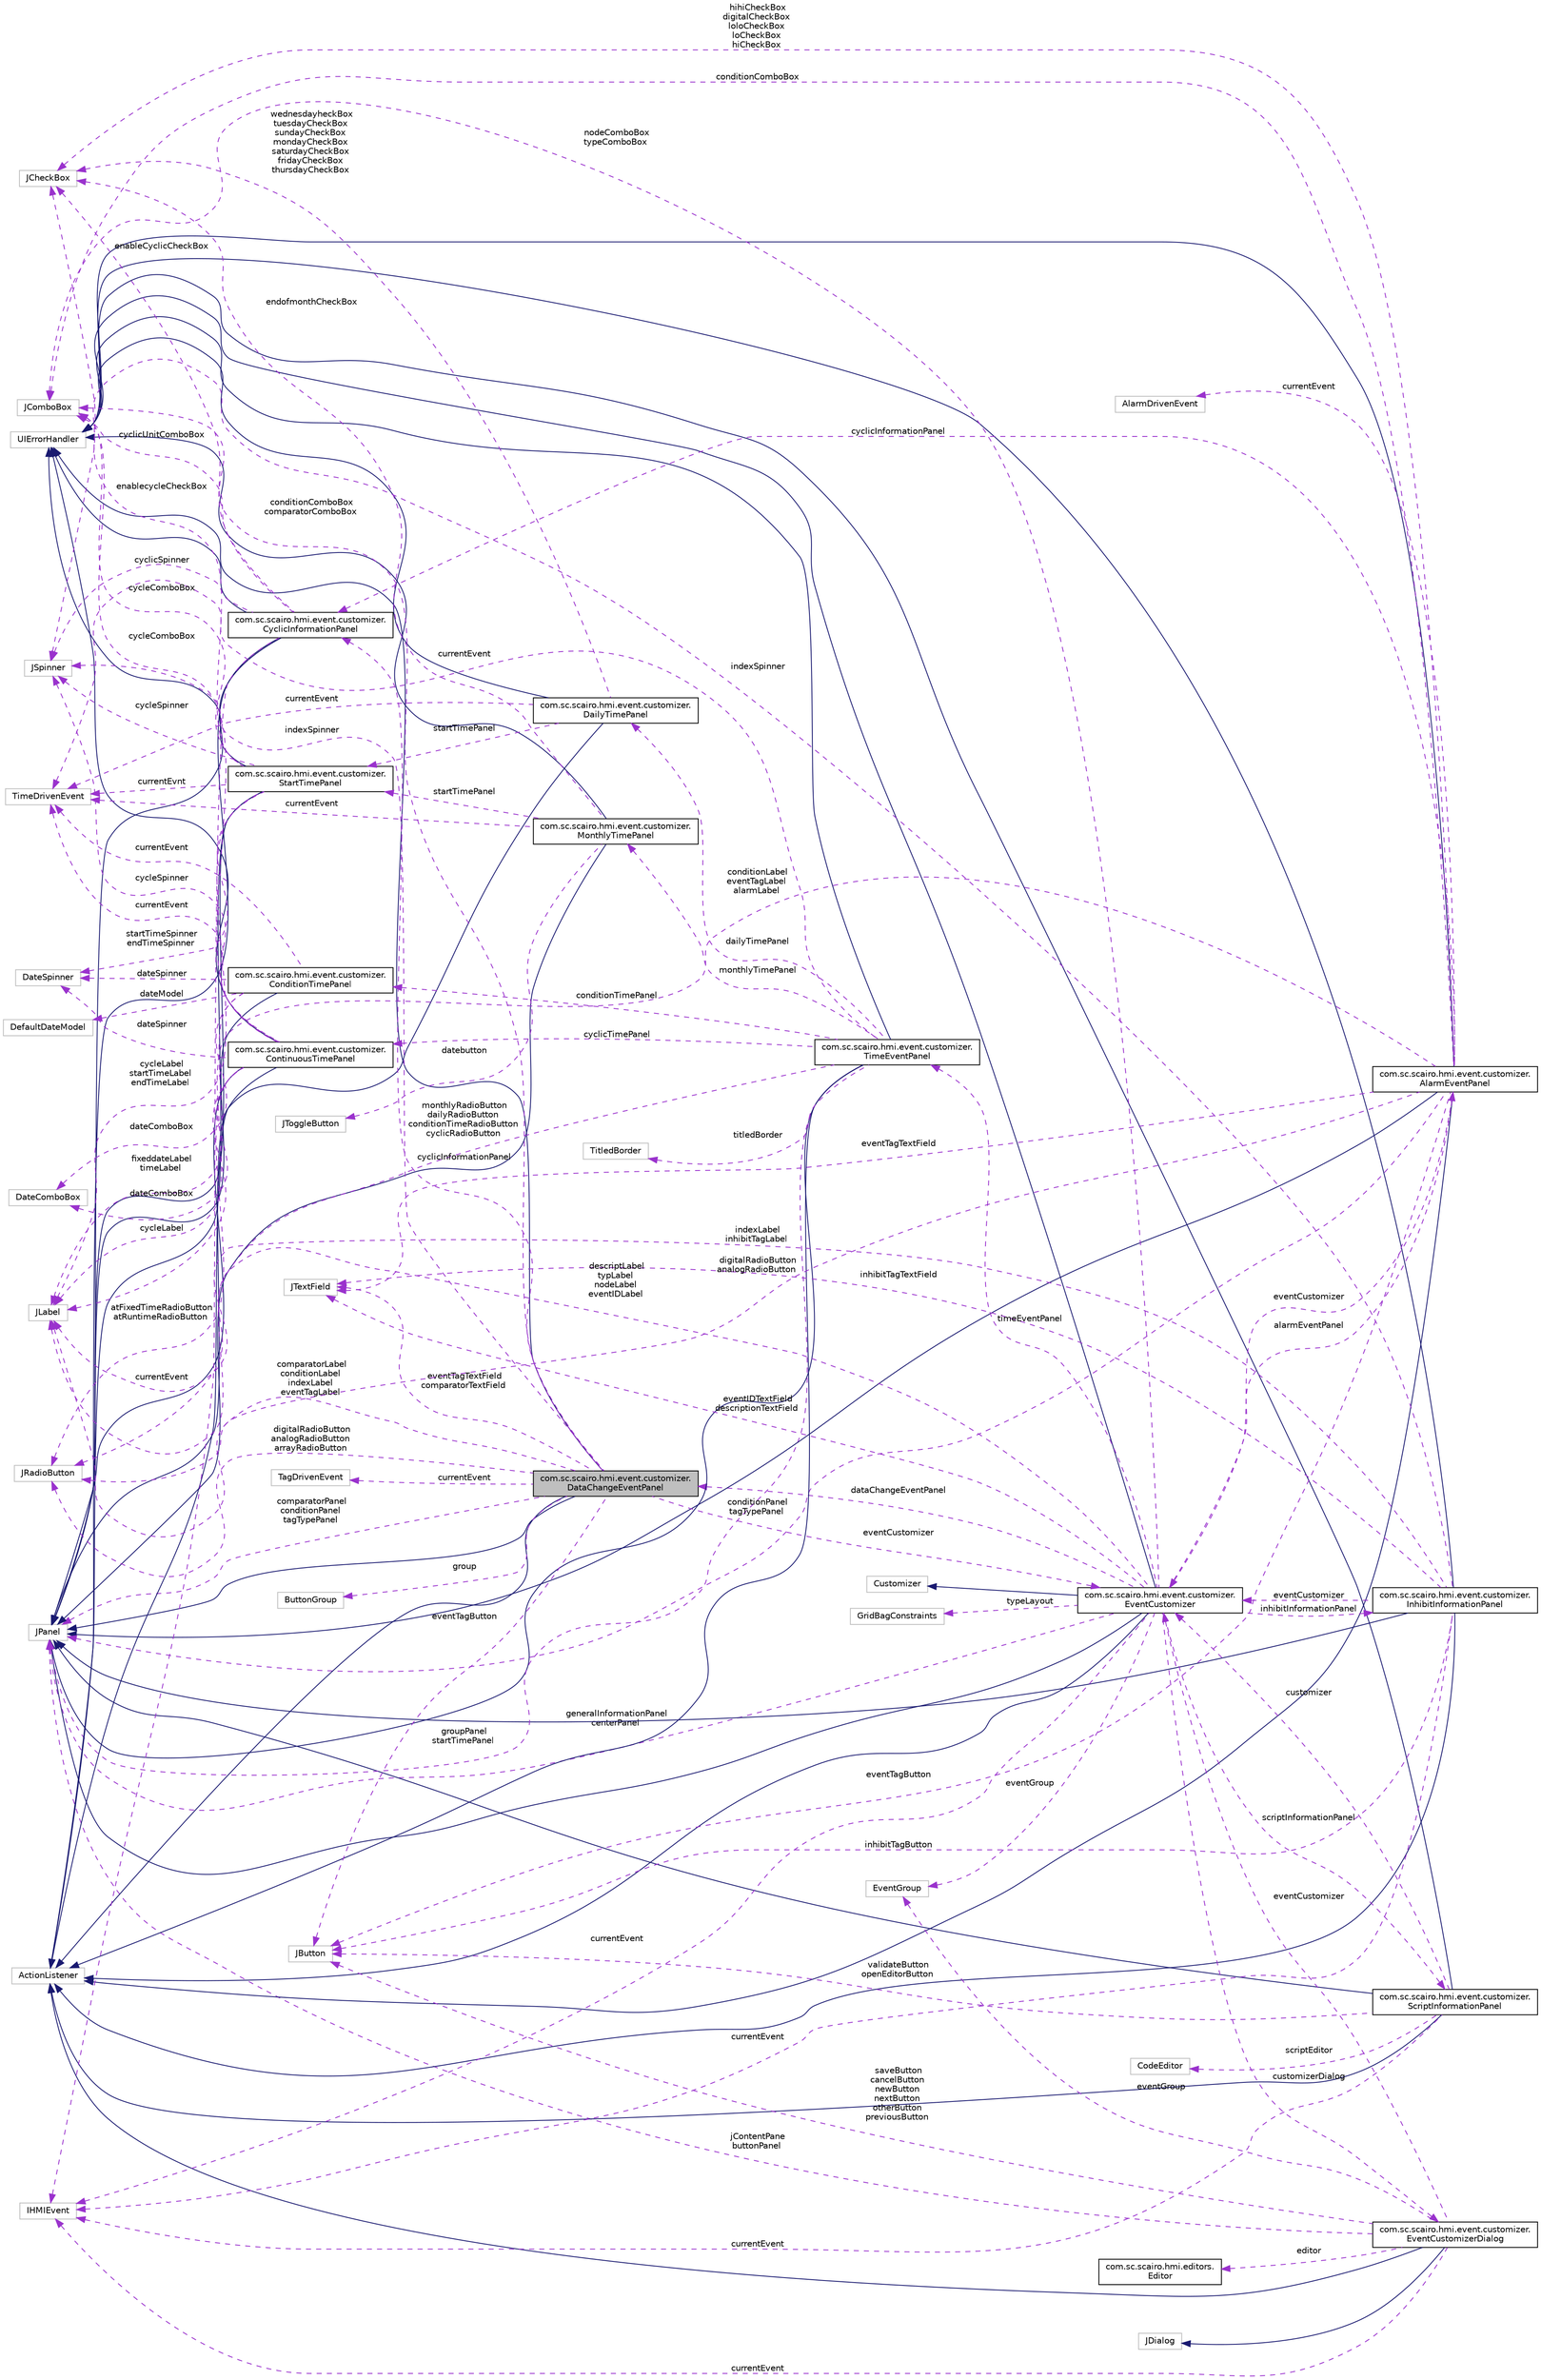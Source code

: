 digraph "com.sc.scairo.hmi.event.customizer.DataChangeEventPanel"
{
 // LATEX_PDF_SIZE
  edge [fontname="Helvetica",fontsize="10",labelfontname="Helvetica",labelfontsize="10"];
  node [fontname="Helvetica",fontsize="10",shape=record];
  rankdir="LR";
  Node1 [label="com.sc.scairo.hmi.event.customizer.\lDataChangeEventPanel",height=0.2,width=0.4,color="black", fillcolor="grey75", style="filled", fontcolor="black",tooltip=" "];
  Node2 -> Node1 [dir="back",color="midnightblue",fontsize="10",style="solid",fontname="Helvetica"];
  Node2 [label="JPanel",height=0.2,width=0.4,color="grey75", fillcolor="white", style="filled",tooltip=" "];
  Node3 -> Node1 [dir="back",color="midnightblue",fontsize="10",style="solid",fontname="Helvetica"];
  Node3 [label="ActionListener",height=0.2,width=0.4,color="grey75", fillcolor="white", style="filled",tooltip=" "];
  Node4 -> Node1 [dir="back",color="midnightblue",fontsize="10",style="solid",fontname="Helvetica"];
  Node4 [label="UIErrorHandler",height=0.2,width=0.4,color="grey75", fillcolor="white", style="filled",tooltip=" "];
  Node5 -> Node1 [dir="back",color="darkorchid3",fontsize="10",style="dashed",label=" eventTagButton" ,fontname="Helvetica"];
  Node5 [label="JButton",height=0.2,width=0.4,color="grey75", fillcolor="white", style="filled",tooltip=" "];
  Node6 -> Node1 [dir="back",color="darkorchid3",fontsize="10",style="dashed",label=" eventTagTextField\ncomparatorTextField" ,fontname="Helvetica"];
  Node6 [label="JTextField",height=0.2,width=0.4,color="grey75", fillcolor="white", style="filled",tooltip=" "];
  Node7 -> Node1 [dir="back",color="darkorchid3",fontsize="10",style="dashed",label=" indexSpinner" ,fontname="Helvetica"];
  Node7 [label="JSpinner",height=0.2,width=0.4,color="grey75", fillcolor="white", style="filled",tooltip=" "];
  Node8 -> Node1 [dir="back",color="darkorchid3",fontsize="10",style="dashed",label=" group" ,fontname="Helvetica"];
  Node8 [label="ButtonGroup",height=0.2,width=0.4,color="grey75", fillcolor="white", style="filled",tooltip=" "];
  Node9 -> Node1 [dir="back",color="darkorchid3",fontsize="10",style="dashed",label=" eventCustomizer" ,fontname="Helvetica"];
  Node9 [label="com.sc.scairo.hmi.event.customizer.\lEventCustomizer",height=0.2,width=0.4,color="black", fillcolor="white", style="filled",URL="$classcom_1_1sc_1_1scairo_1_1hmi_1_1event_1_1customizer_1_1_event_customizer.html",tooltip=" "];
  Node2 -> Node9 [dir="back",color="midnightblue",fontsize="10",style="solid",fontname="Helvetica"];
  Node3 -> Node9 [dir="back",color="midnightblue",fontsize="10",style="solid",fontname="Helvetica"];
  Node10 -> Node9 [dir="back",color="midnightblue",fontsize="10",style="solid",fontname="Helvetica"];
  Node10 [label="Customizer",height=0.2,width=0.4,color="grey75", fillcolor="white", style="filled",tooltip=" "];
  Node4 -> Node9 [dir="back",color="midnightblue",fontsize="10",style="solid",fontname="Helvetica"];
  Node11 -> Node9 [dir="back",color="darkorchid3",fontsize="10",style="dashed",label=" scriptInformationPanel" ,fontname="Helvetica"];
  Node11 [label="com.sc.scairo.hmi.event.customizer.\lScriptInformationPanel",height=0.2,width=0.4,color="black", fillcolor="white", style="filled",URL="$classcom_1_1sc_1_1scairo_1_1hmi_1_1event_1_1customizer_1_1_script_information_panel.html",tooltip=" "];
  Node2 -> Node11 [dir="back",color="midnightblue",fontsize="10",style="solid",fontname="Helvetica"];
  Node3 -> Node11 [dir="back",color="midnightblue",fontsize="10",style="solid",fontname="Helvetica"];
  Node4 -> Node11 [dir="back",color="midnightblue",fontsize="10",style="solid",fontname="Helvetica"];
  Node5 -> Node11 [dir="back",color="darkorchid3",fontsize="10",style="dashed",label=" validateButton\nopenEditorButton" ,fontname="Helvetica"];
  Node12 -> Node11 [dir="back",color="darkorchid3",fontsize="10",style="dashed",label=" currentEvent" ,fontname="Helvetica"];
  Node12 [label="IHMIEvent",height=0.2,width=0.4,color="grey75", fillcolor="white", style="filled",tooltip=" "];
  Node13 -> Node11 [dir="back",color="darkorchid3",fontsize="10",style="dashed",label=" scriptEditor" ,fontname="Helvetica"];
  Node13 [label="CodeEditor",height=0.2,width=0.4,color="grey75", fillcolor="white", style="filled",tooltip=" "];
  Node9 -> Node11 [dir="back",color="darkorchid3",fontsize="10",style="dashed",label=" customizer" ,fontname="Helvetica"];
  Node14 -> Node9 [dir="back",color="darkorchid3",fontsize="10",style="dashed",label=" inhibitInformationPanel" ,fontname="Helvetica"];
  Node14 [label="com.sc.scairo.hmi.event.customizer.\lInhibitInformationPanel",height=0.2,width=0.4,color="black", fillcolor="white", style="filled",URL="$classcom_1_1sc_1_1scairo_1_1hmi_1_1event_1_1customizer_1_1_inhibit_information_panel.html",tooltip=" "];
  Node2 -> Node14 [dir="back",color="midnightblue",fontsize="10",style="solid",fontname="Helvetica"];
  Node3 -> Node14 [dir="back",color="midnightblue",fontsize="10",style="solid",fontname="Helvetica"];
  Node4 -> Node14 [dir="back",color="midnightblue",fontsize="10",style="solid",fontname="Helvetica"];
  Node5 -> Node14 [dir="back",color="darkorchid3",fontsize="10",style="dashed",label=" inhibitTagButton" ,fontname="Helvetica"];
  Node12 -> Node14 [dir="back",color="darkorchid3",fontsize="10",style="dashed",label=" currentEvent" ,fontname="Helvetica"];
  Node6 -> Node14 [dir="back",color="darkorchid3",fontsize="10",style="dashed",label=" inhibitTagTextField" ,fontname="Helvetica"];
  Node7 -> Node14 [dir="back",color="darkorchid3",fontsize="10",style="dashed",label=" indexSpinner" ,fontname="Helvetica"];
  Node9 -> Node14 [dir="back",color="darkorchid3",fontsize="10",style="dashed",label=" eventCustomizer" ,fontname="Helvetica"];
  Node15 -> Node14 [dir="back",color="darkorchid3",fontsize="10",style="dashed",label=" indexLabel\ninhibitTagLabel" ,fontname="Helvetica"];
  Node15 [label="JLabel",height=0.2,width=0.4,color="grey75", fillcolor="white", style="filled",tooltip=" "];
  Node16 -> Node9 [dir="back",color="darkorchid3",fontsize="10",style="dashed",label=" typeLayout" ,fontname="Helvetica"];
  Node16 [label="GridBagConstraints",height=0.2,width=0.4,color="grey75", fillcolor="white", style="filled",tooltip=" "];
  Node12 -> Node9 [dir="back",color="darkorchid3",fontsize="10",style="dashed",label=" currentEvent" ,fontname="Helvetica"];
  Node1 -> Node9 [dir="back",color="darkorchid3",fontsize="10",style="dashed",label=" dataChangeEventPanel" ,fontname="Helvetica"];
  Node6 -> Node9 [dir="back",color="darkorchid3",fontsize="10",style="dashed",label=" eventIDTextField\ndescriptionTextField" ,fontname="Helvetica"];
  Node17 -> Node9 [dir="back",color="darkorchid3",fontsize="10",style="dashed",label=" timeEventPanel" ,fontname="Helvetica"];
  Node17 [label="com.sc.scairo.hmi.event.customizer.\lTimeEventPanel",height=0.2,width=0.4,color="black", fillcolor="white", style="filled",URL="$classcom_1_1sc_1_1scairo_1_1hmi_1_1event_1_1customizer_1_1_time_event_panel.html",tooltip=" "];
  Node2 -> Node17 [dir="back",color="midnightblue",fontsize="10",style="solid",fontname="Helvetica"];
  Node3 -> Node17 [dir="back",color="midnightblue",fontsize="10",style="solid",fontname="Helvetica"];
  Node4 -> Node17 [dir="back",color="midnightblue",fontsize="10",style="solid",fontname="Helvetica"];
  Node18 -> Node17 [dir="back",color="darkorchid3",fontsize="10",style="dashed",label=" currentEvent" ,fontname="Helvetica"];
  Node18 [label="TimeDrivenEvent",height=0.2,width=0.4,color="grey75", fillcolor="white", style="filled",tooltip=" "];
  Node19 -> Node17 [dir="back",color="darkorchid3",fontsize="10",style="dashed",label=" conditionTimePanel" ,fontname="Helvetica"];
  Node19 [label="com.sc.scairo.hmi.event.customizer.\lConditionTimePanel",height=0.2,width=0.4,color="black", fillcolor="white", style="filled",URL="$classcom_1_1sc_1_1scairo_1_1hmi_1_1event_1_1customizer_1_1_condition_time_panel.html",tooltip=" "];
  Node2 -> Node19 [dir="back",color="midnightblue",fontsize="10",style="solid",fontname="Helvetica"];
  Node20 -> Node19 [dir="back",color="darkorchid3",fontsize="10",style="dashed",label=" dateSpinner" ,fontname="Helvetica"];
  Node20 [label="DateSpinner",height=0.2,width=0.4,color="grey75", fillcolor="white", style="filled",tooltip=" "];
  Node18 -> Node19 [dir="back",color="darkorchid3",fontsize="10",style="dashed",label=" currentEvent" ,fontname="Helvetica"];
  Node21 -> Node19 [dir="back",color="darkorchid3",fontsize="10",style="dashed",label=" dateComboBox" ,fontname="Helvetica"];
  Node21 [label="DateComboBox",height=0.2,width=0.4,color="grey75", fillcolor="white", style="filled",tooltip=" "];
  Node22 -> Node19 [dir="back",color="darkorchid3",fontsize="10",style="dashed",label=" dateModel" ,fontname="Helvetica"];
  Node22 [label="DefaultDateModel",height=0.2,width=0.4,color="grey75", fillcolor="white", style="filled",tooltip=" "];
  Node15 -> Node19 [dir="back",color="darkorchid3",fontsize="10",style="dashed",label=" fixeddateLabel\ntimeLabel" ,fontname="Helvetica"];
  Node23 -> Node17 [dir="back",color="darkorchid3",fontsize="10",style="dashed",label=" monthlyTimePanel" ,fontname="Helvetica"];
  Node23 [label="com.sc.scairo.hmi.event.customizer.\lMonthlyTimePanel",height=0.2,width=0.4,color="black", fillcolor="white", style="filled",URL="$classcom_1_1sc_1_1scairo_1_1hmi_1_1event_1_1customizer_1_1_monthly_time_panel.html",tooltip=" "];
  Node2 -> Node23 [dir="back",color="midnightblue",fontsize="10",style="solid",fontname="Helvetica"];
  Node4 -> Node23 [dir="back",color="midnightblue",fontsize="10",style="solid",fontname="Helvetica"];
  Node24 -> Node23 [dir="back",color="darkorchid3",fontsize="10",style="dashed",label=" endofmonthCheckBox" ,fontname="Helvetica"];
  Node24 [label="JCheckBox",height=0.2,width=0.4,color="grey75", fillcolor="white", style="filled",tooltip=" "];
  Node18 -> Node23 [dir="back",color="darkorchid3",fontsize="10",style="dashed",label=" currentEvent" ,fontname="Helvetica"];
  Node25 -> Node23 [dir="back",color="darkorchid3",fontsize="10",style="dashed",label=" startTimePanel" ,fontname="Helvetica"];
  Node25 [label="com.sc.scairo.hmi.event.customizer.\lStartTimePanel",height=0.2,width=0.4,color="black", fillcolor="white", style="filled",URL="$classcom_1_1sc_1_1scairo_1_1hmi_1_1event_1_1customizer_1_1_start_time_panel.html",tooltip=" "];
  Node2 -> Node25 [dir="back",color="midnightblue",fontsize="10",style="solid",fontname="Helvetica"];
  Node3 -> Node25 [dir="back",color="midnightblue",fontsize="10",style="solid",fontname="Helvetica"];
  Node4 -> Node25 [dir="back",color="midnightblue",fontsize="10",style="solid",fontname="Helvetica"];
  Node20 -> Node25 [dir="back",color="darkorchid3",fontsize="10",style="dashed",label=" startTimeSpinner\nendTimeSpinner" ,fontname="Helvetica"];
  Node24 -> Node25 [dir="back",color="darkorchid3",fontsize="10",style="dashed",label=" enablecycleCheckBox" ,fontname="Helvetica"];
  Node18 -> Node25 [dir="back",color="darkorchid3",fontsize="10",style="dashed",label=" currentEvnt" ,fontname="Helvetica"];
  Node7 -> Node25 [dir="back",color="darkorchid3",fontsize="10",style="dashed",label=" cycleSpinner" ,fontname="Helvetica"];
  Node26 -> Node25 [dir="back",color="darkorchid3",fontsize="10",style="dashed",label=" cycleComboBox" ,fontname="Helvetica"];
  Node26 [label="JComboBox",height=0.2,width=0.4,color="grey75", fillcolor="white", style="filled",tooltip=" "];
  Node15 -> Node25 [dir="back",color="darkorchid3",fontsize="10",style="dashed",label=" cycleLabel\nstartTimeLabel\nendTimeLabel" ,fontname="Helvetica"];
  Node27 -> Node23 [dir="back",color="darkorchid3",fontsize="10",style="dashed",label=" datebutton" ,fontname="Helvetica"];
  Node27 [label="JToggleButton",height=0.2,width=0.4,color="grey75", fillcolor="white", style="filled",tooltip=" "];
  Node28 -> Node17 [dir="back",color="darkorchid3",fontsize="10",style="dashed",label=" titledBorder" ,fontname="Helvetica"];
  Node28 [label="TitledBorder",height=0.2,width=0.4,color="grey75", fillcolor="white", style="filled",tooltip=" "];
  Node2 -> Node17 [dir="back",color="darkorchid3",fontsize="10",style="dashed",label=" groupPanel\nstartTimePanel" ,fontname="Helvetica"];
  Node29 -> Node17 [dir="back",color="darkorchid3",fontsize="10",style="dashed",label=" cyclicTimePanel" ,fontname="Helvetica"];
  Node29 [label="com.sc.scairo.hmi.event.customizer.\lContinuousTimePanel",height=0.2,width=0.4,color="black", fillcolor="white", style="filled",URL="$classcom_1_1sc_1_1scairo_1_1hmi_1_1event_1_1customizer_1_1_continuous_time_panel.html",tooltip=" "];
  Node2 -> Node29 [dir="back",color="midnightblue",fontsize="10",style="solid",fontname="Helvetica"];
  Node3 -> Node29 [dir="back",color="midnightblue",fontsize="10",style="solid",fontname="Helvetica"];
  Node4 -> Node29 [dir="back",color="midnightblue",fontsize="10",style="solid",fontname="Helvetica"];
  Node20 -> Node29 [dir="back",color="darkorchid3",fontsize="10",style="dashed",label=" dateSpinner" ,fontname="Helvetica"];
  Node18 -> Node29 [dir="back",color="darkorchid3",fontsize="10",style="dashed",label=" currentEvent" ,fontname="Helvetica"];
  Node21 -> Node29 [dir="back",color="darkorchid3",fontsize="10",style="dashed",label=" dateComboBox" ,fontname="Helvetica"];
  Node7 -> Node29 [dir="back",color="darkorchid3",fontsize="10",style="dashed",label=" cycleSpinner" ,fontname="Helvetica"];
  Node26 -> Node29 [dir="back",color="darkorchid3",fontsize="10",style="dashed",label=" cycleComboBox" ,fontname="Helvetica"];
  Node15 -> Node29 [dir="back",color="darkorchid3",fontsize="10",style="dashed",label=" cycleLabel" ,fontname="Helvetica"];
  Node30 -> Node29 [dir="back",color="darkorchid3",fontsize="10",style="dashed",label=" atFixedTimeRadioButton\natRuntimeRadioButton" ,fontname="Helvetica"];
  Node30 [label="JRadioButton",height=0.2,width=0.4,color="grey75", fillcolor="white", style="filled",tooltip=" "];
  Node30 -> Node17 [dir="back",color="darkorchid3",fontsize="10",style="dashed",label=" monthlyRadioButton\ndailyRadioButton\nconditionTimeRadioButton\ncyclicRadioButton" ,fontname="Helvetica"];
  Node31 -> Node17 [dir="back",color="darkorchid3",fontsize="10",style="dashed",label=" dailyTimePanel" ,fontname="Helvetica"];
  Node31 [label="com.sc.scairo.hmi.event.customizer.\lDailyTimePanel",height=0.2,width=0.4,color="black", fillcolor="white", style="filled",URL="$classcom_1_1sc_1_1scairo_1_1hmi_1_1event_1_1customizer_1_1_daily_time_panel.html",tooltip=" "];
  Node2 -> Node31 [dir="back",color="midnightblue",fontsize="10",style="solid",fontname="Helvetica"];
  Node4 -> Node31 [dir="back",color="midnightblue",fontsize="10",style="solid",fontname="Helvetica"];
  Node24 -> Node31 [dir="back",color="darkorchid3",fontsize="10",style="dashed",label=" wednesdayheckBox\ntuesdayCheckBox\nsundayCheckBox\nmondayCheckBox\nsaturdayCheckBox\nfridayCheckBox\nthursdayCheckBox" ,fontname="Helvetica"];
  Node18 -> Node31 [dir="back",color="darkorchid3",fontsize="10",style="dashed",label=" currentEvent" ,fontname="Helvetica"];
  Node25 -> Node31 [dir="back",color="darkorchid3",fontsize="10",style="dashed",label=" startTimePanel" ,fontname="Helvetica"];
  Node26 -> Node9 [dir="back",color="darkorchid3",fontsize="10",style="dashed",label=" nodeComboBox\ntypeComboBox" ,fontname="Helvetica"];
  Node15 -> Node9 [dir="back",color="darkorchid3",fontsize="10",style="dashed",label=" descriptLabel\ntypLabel\nnodeLabel\neventIDLabel" ,fontname="Helvetica"];
  Node32 -> Node9 [dir="back",color="darkorchid3",fontsize="10",style="dashed",label=" eventGroup" ,fontname="Helvetica"];
  Node32 [label="EventGroup",height=0.2,width=0.4,color="grey75", fillcolor="white", style="filled",tooltip=" "];
  Node2 -> Node9 [dir="back",color="darkorchid3",fontsize="10",style="dashed",label=" generalInformationPanel\ncenterPanel" ,fontname="Helvetica"];
  Node33 -> Node9 [dir="back",color="darkorchid3",fontsize="10",style="dashed",label=" customizerDialog" ,fontname="Helvetica"];
  Node33 [label="com.sc.scairo.hmi.event.customizer.\lEventCustomizerDialog",height=0.2,width=0.4,color="black", fillcolor="white", style="filled",URL="$classcom_1_1sc_1_1scairo_1_1hmi_1_1event_1_1customizer_1_1_event_customizer_dialog.html",tooltip=" "];
  Node34 -> Node33 [dir="back",color="midnightblue",fontsize="10",style="solid",fontname="Helvetica"];
  Node34 [label="JDialog",height=0.2,width=0.4,color="grey75", fillcolor="white", style="filled",tooltip=" "];
  Node3 -> Node33 [dir="back",color="midnightblue",fontsize="10",style="solid",fontname="Helvetica"];
  Node5 -> Node33 [dir="back",color="darkorchid3",fontsize="10",style="dashed",label=" saveButton\ncancelButton\nnewButton\nnextButton\notherButton\npreviousButton" ,fontname="Helvetica"];
  Node12 -> Node33 [dir="back",color="darkorchid3",fontsize="10",style="dashed",label=" currentEvent" ,fontname="Helvetica"];
  Node9 -> Node33 [dir="back",color="darkorchid3",fontsize="10",style="dashed",label=" eventCustomizer" ,fontname="Helvetica"];
  Node32 -> Node33 [dir="back",color="darkorchid3",fontsize="10",style="dashed",label=" eventGroup" ,fontname="Helvetica"];
  Node2 -> Node33 [dir="back",color="darkorchid3",fontsize="10",style="dashed",label=" jContentPane\nbuttonPanel" ,fontname="Helvetica"];
  Node35 -> Node33 [dir="back",color="darkorchid3",fontsize="10",style="dashed",label=" editor" ,fontname="Helvetica"];
  Node35 [label="com.sc.scairo.hmi.editors.\lEditor",height=0.2,width=0.4,color="black", fillcolor="white", style="filled",URL="$interfacecom_1_1sc_1_1scairo_1_1hmi_1_1editors_1_1_editor.html",tooltip=" "];
  Node36 -> Node9 [dir="back",color="darkorchid3",fontsize="10",style="dashed",label=" alarmEventPanel" ,fontname="Helvetica"];
  Node36 [label="com.sc.scairo.hmi.event.customizer.\lAlarmEventPanel",height=0.2,width=0.4,color="black", fillcolor="white", style="filled",URL="$classcom_1_1sc_1_1scairo_1_1hmi_1_1event_1_1customizer_1_1_alarm_event_panel.html",tooltip=" "];
  Node2 -> Node36 [dir="back",color="midnightblue",fontsize="10",style="solid",fontname="Helvetica"];
  Node3 -> Node36 [dir="back",color="midnightblue",fontsize="10",style="solid",fontname="Helvetica"];
  Node4 -> Node36 [dir="back",color="midnightblue",fontsize="10",style="solid",fontname="Helvetica"];
  Node24 -> Node36 [dir="back",color="darkorchid3",fontsize="10",style="dashed",label=" hihiCheckBox\ndigitalCheckBox\nloloCheckBox\nloCheckBox\nhiCheckBox" ,fontname="Helvetica"];
  Node5 -> Node36 [dir="back",color="darkorchid3",fontsize="10",style="dashed",label=" eventTagButton" ,fontname="Helvetica"];
  Node37 -> Node36 [dir="back",color="darkorchid3",fontsize="10",style="dashed",label=" currentEvent" ,fontname="Helvetica"];
  Node37 [label="AlarmDrivenEvent",height=0.2,width=0.4,color="grey75", fillcolor="white", style="filled",tooltip=" "];
  Node6 -> Node36 [dir="back",color="darkorchid3",fontsize="10",style="dashed",label=" eventTagTextField" ,fontname="Helvetica"];
  Node9 -> Node36 [dir="back",color="darkorchid3",fontsize="10",style="dashed",label=" eventCustomizer" ,fontname="Helvetica"];
  Node38 -> Node36 [dir="back",color="darkorchid3",fontsize="10",style="dashed",label=" cyclicInformationPanel" ,fontname="Helvetica"];
  Node38 [label="com.sc.scairo.hmi.event.customizer.\lCyclicInformationPanel",height=0.2,width=0.4,color="black", fillcolor="white", style="filled",URL="$classcom_1_1sc_1_1scairo_1_1hmi_1_1event_1_1customizer_1_1_cyclic_information_panel.html",tooltip=" "];
  Node2 -> Node38 [dir="back",color="midnightblue",fontsize="10",style="solid",fontname="Helvetica"];
  Node3 -> Node38 [dir="back",color="midnightblue",fontsize="10",style="solid",fontname="Helvetica"];
  Node4 -> Node38 [dir="back",color="midnightblue",fontsize="10",style="solid",fontname="Helvetica"];
  Node24 -> Node38 [dir="back",color="darkorchid3",fontsize="10",style="dashed",label=" enableCyclicCheckBox" ,fontname="Helvetica"];
  Node12 -> Node38 [dir="back",color="darkorchid3",fontsize="10",style="dashed",label=" currentEvent" ,fontname="Helvetica"];
  Node7 -> Node38 [dir="back",color="darkorchid3",fontsize="10",style="dashed",label=" cyclicSpinner" ,fontname="Helvetica"];
  Node26 -> Node38 [dir="back",color="darkorchid3",fontsize="10",style="dashed",label=" cyclicUnitComboBox" ,fontname="Helvetica"];
  Node26 -> Node36 [dir="back",color="darkorchid3",fontsize="10",style="dashed",label=" conditionComboBox" ,fontname="Helvetica"];
  Node15 -> Node36 [dir="back",color="darkorchid3",fontsize="10",style="dashed",label=" conditionLabel\neventTagLabel\nalarmLabel" ,fontname="Helvetica"];
  Node2 -> Node36 [dir="back",color="darkorchid3",fontsize="10",style="dashed",label=" conditionPanel\ntagTypePanel" ,fontname="Helvetica"];
  Node30 -> Node36 [dir="back",color="darkorchid3",fontsize="10",style="dashed",label=" digitalRadioButton\nanalogRadioButton" ,fontname="Helvetica"];
  Node38 -> Node1 [dir="back",color="darkorchid3",fontsize="10",style="dashed",label=" cyclicInformationPanel" ,fontname="Helvetica"];
  Node26 -> Node1 [dir="back",color="darkorchid3",fontsize="10",style="dashed",label=" conditionComboBox\ncomparatorComboBox" ,fontname="Helvetica"];
  Node15 -> Node1 [dir="back",color="darkorchid3",fontsize="10",style="dashed",label=" comparatorLabel\nconditionLabel\nindexLabel\neventTagLabel" ,fontname="Helvetica"];
  Node2 -> Node1 [dir="back",color="darkorchid3",fontsize="10",style="dashed",label=" comparatorPanel\nconditionPanel\ntagTypePanel" ,fontname="Helvetica"];
  Node39 -> Node1 [dir="back",color="darkorchid3",fontsize="10",style="dashed",label=" currentEvent" ,fontname="Helvetica"];
  Node39 [label="TagDrivenEvent",height=0.2,width=0.4,color="grey75", fillcolor="white", style="filled",tooltip=" "];
  Node30 -> Node1 [dir="back",color="darkorchid3",fontsize="10",style="dashed",label=" digitalRadioButton\nanalogRadioButton\narrayRadioButton" ,fontname="Helvetica"];
}
